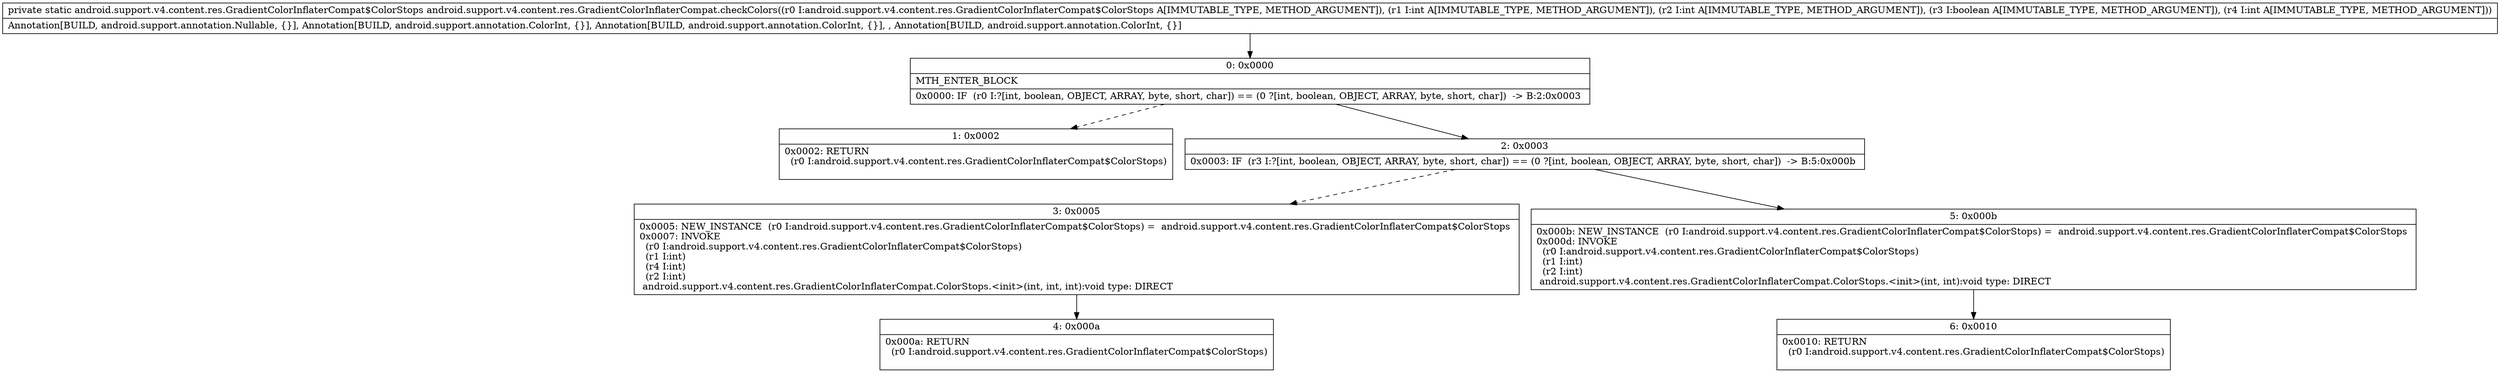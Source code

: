 digraph "CFG forandroid.support.v4.content.res.GradientColorInflaterCompat.checkColors(Landroid\/support\/v4\/content\/res\/GradientColorInflaterCompat$ColorStops;IIZI)Landroid\/support\/v4\/content\/res\/GradientColorInflaterCompat$ColorStops;" {
Node_0 [shape=record,label="{0\:\ 0x0000|MTH_ENTER_BLOCK\l|0x0000: IF  (r0 I:?[int, boolean, OBJECT, ARRAY, byte, short, char]) == (0 ?[int, boolean, OBJECT, ARRAY, byte, short, char])  \-\> B:2:0x0003 \l}"];
Node_1 [shape=record,label="{1\:\ 0x0002|0x0002: RETURN  \l  (r0 I:android.support.v4.content.res.GradientColorInflaterCompat$ColorStops)\l \l}"];
Node_2 [shape=record,label="{2\:\ 0x0003|0x0003: IF  (r3 I:?[int, boolean, OBJECT, ARRAY, byte, short, char]) == (0 ?[int, boolean, OBJECT, ARRAY, byte, short, char])  \-\> B:5:0x000b \l}"];
Node_3 [shape=record,label="{3\:\ 0x0005|0x0005: NEW_INSTANCE  (r0 I:android.support.v4.content.res.GradientColorInflaterCompat$ColorStops) =  android.support.v4.content.res.GradientColorInflaterCompat$ColorStops \l0x0007: INVOKE  \l  (r0 I:android.support.v4.content.res.GradientColorInflaterCompat$ColorStops)\l  (r1 I:int)\l  (r4 I:int)\l  (r2 I:int)\l android.support.v4.content.res.GradientColorInflaterCompat.ColorStops.\<init\>(int, int, int):void type: DIRECT \l}"];
Node_4 [shape=record,label="{4\:\ 0x000a|0x000a: RETURN  \l  (r0 I:android.support.v4.content.res.GradientColorInflaterCompat$ColorStops)\l \l}"];
Node_5 [shape=record,label="{5\:\ 0x000b|0x000b: NEW_INSTANCE  (r0 I:android.support.v4.content.res.GradientColorInflaterCompat$ColorStops) =  android.support.v4.content.res.GradientColorInflaterCompat$ColorStops \l0x000d: INVOKE  \l  (r0 I:android.support.v4.content.res.GradientColorInflaterCompat$ColorStops)\l  (r1 I:int)\l  (r2 I:int)\l android.support.v4.content.res.GradientColorInflaterCompat.ColorStops.\<init\>(int, int):void type: DIRECT \l}"];
Node_6 [shape=record,label="{6\:\ 0x0010|0x0010: RETURN  \l  (r0 I:android.support.v4.content.res.GradientColorInflaterCompat$ColorStops)\l \l}"];
MethodNode[shape=record,label="{private static android.support.v4.content.res.GradientColorInflaterCompat$ColorStops android.support.v4.content.res.GradientColorInflaterCompat.checkColors((r0 I:android.support.v4.content.res.GradientColorInflaterCompat$ColorStops A[IMMUTABLE_TYPE, METHOD_ARGUMENT]), (r1 I:int A[IMMUTABLE_TYPE, METHOD_ARGUMENT]), (r2 I:int A[IMMUTABLE_TYPE, METHOD_ARGUMENT]), (r3 I:boolean A[IMMUTABLE_TYPE, METHOD_ARGUMENT]), (r4 I:int A[IMMUTABLE_TYPE, METHOD_ARGUMENT]))  | Annotation[BUILD, android.support.annotation.Nullable, \{\}], Annotation[BUILD, android.support.annotation.ColorInt, \{\}], Annotation[BUILD, android.support.annotation.ColorInt, \{\}], , Annotation[BUILD, android.support.annotation.ColorInt, \{\}]\l}"];
MethodNode -> Node_0;
Node_0 -> Node_1[style=dashed];
Node_0 -> Node_2;
Node_2 -> Node_3[style=dashed];
Node_2 -> Node_5;
Node_3 -> Node_4;
Node_5 -> Node_6;
}

